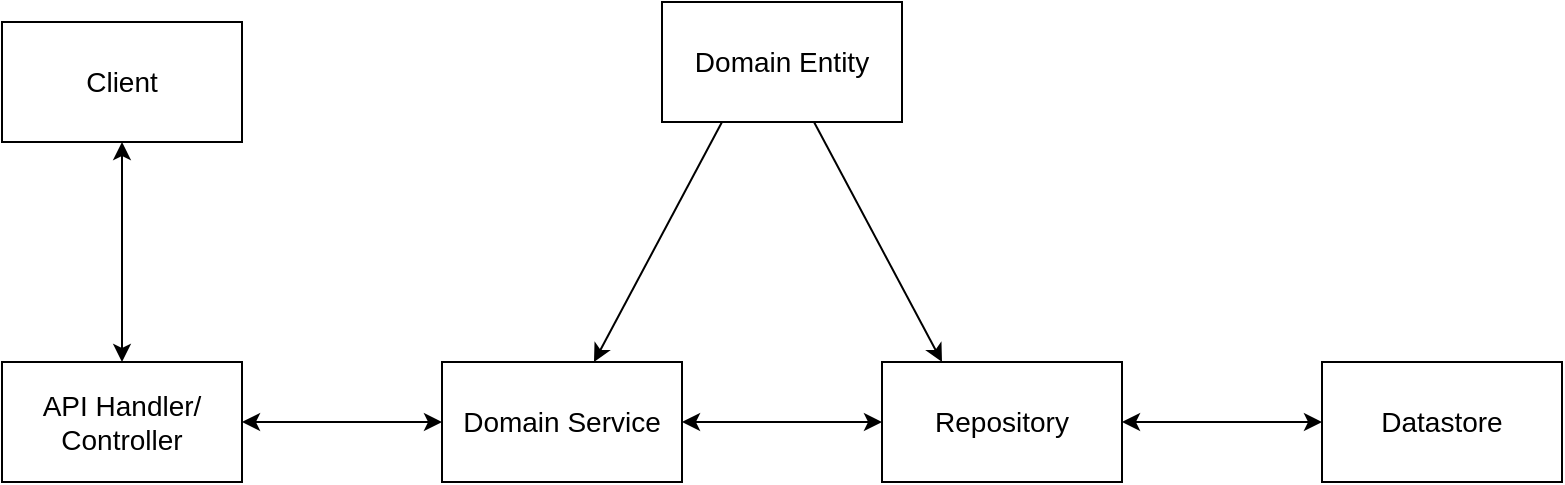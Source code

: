 <mxfile version="20.0.4" type="github">
  <diagram id="k93ECtrDF0TfITE5ERev" name="Page-1">
    <mxGraphModel dx="1298" dy="728" grid="1" gridSize="10" guides="1" tooltips="1" connect="1" arrows="1" fold="1" page="1" pageScale="1" pageWidth="850" pageHeight="1100" math="0" shadow="0">
      <root>
        <mxCell id="0" />
        <mxCell id="1" parent="0" />
        <mxCell id="BoFArVrPd_8SCMsX8ILs-5" style="edgeStyle=orthogonalEdgeStyle;rounded=0;orthogonalLoop=1;jettySize=auto;html=1;exitX=1;exitY=0.5;exitDx=0;exitDy=0;entryX=0;entryY=0.5;entryDx=0;entryDy=0;fontSize=14;startArrow=classic;startFill=1;" edge="1" parent="1" source="BoFArVrPd_8SCMsX8ILs-1" target="BoFArVrPd_8SCMsX8ILs-2">
          <mxGeometry relative="1" as="geometry" />
        </mxCell>
        <mxCell id="BoFArVrPd_8SCMsX8ILs-1" value="API Handler/&lt;br style=&quot;font-size: 14px;&quot;&gt;Controller" style="rounded=0;whiteSpace=wrap;html=1;fontSize=14;" vertex="1" parent="1">
          <mxGeometry x="120" y="280" width="120" height="60" as="geometry" />
        </mxCell>
        <mxCell id="BoFArVrPd_8SCMsX8ILs-6" style="edgeStyle=orthogonalEdgeStyle;rounded=0;orthogonalLoop=1;jettySize=auto;html=1;exitX=1;exitY=0.5;exitDx=0;exitDy=0;entryX=0;entryY=0.5;entryDx=0;entryDy=0;fontSize=14;startArrow=classic;startFill=1;" edge="1" parent="1" source="BoFArVrPd_8SCMsX8ILs-2" target="BoFArVrPd_8SCMsX8ILs-3">
          <mxGeometry relative="1" as="geometry" />
        </mxCell>
        <mxCell id="BoFArVrPd_8SCMsX8ILs-9" style="rounded=0;orthogonalLoop=1;jettySize=auto;html=1;entryX=0.25;entryY=1;entryDx=0;entryDy=0;fontSize=14;startArrow=classic;startFill=1;endArrow=none;endFill=0;" edge="1" parent="1" source="BoFArVrPd_8SCMsX8ILs-2" target="BoFArVrPd_8SCMsX8ILs-8">
          <mxGeometry relative="1" as="geometry" />
        </mxCell>
        <mxCell id="BoFArVrPd_8SCMsX8ILs-2" value="Domain Service" style="rounded=0;whiteSpace=wrap;html=1;fontSize=14;" vertex="1" parent="1">
          <mxGeometry x="340" y="280" width="120" height="60" as="geometry" />
        </mxCell>
        <mxCell id="BoFArVrPd_8SCMsX8ILs-7" style="edgeStyle=orthogonalEdgeStyle;rounded=0;orthogonalLoop=1;jettySize=auto;html=1;exitX=1;exitY=0.5;exitDx=0;exitDy=0;fontSize=14;startArrow=classic;startFill=1;" edge="1" parent="1" source="BoFArVrPd_8SCMsX8ILs-3" target="BoFArVrPd_8SCMsX8ILs-4">
          <mxGeometry relative="1" as="geometry" />
        </mxCell>
        <mxCell id="BoFArVrPd_8SCMsX8ILs-10" style="edgeStyle=none;rounded=0;orthogonalLoop=1;jettySize=auto;html=1;exitX=0.25;exitY=0;exitDx=0;exitDy=0;fontSize=14;startArrow=classic;startFill=1;endArrow=none;endFill=0;" edge="1" parent="1" source="BoFArVrPd_8SCMsX8ILs-3" target="BoFArVrPd_8SCMsX8ILs-8">
          <mxGeometry relative="1" as="geometry" />
        </mxCell>
        <mxCell id="BoFArVrPd_8SCMsX8ILs-3" value="Repository" style="rounded=0;whiteSpace=wrap;html=1;fontSize=14;" vertex="1" parent="1">
          <mxGeometry x="560" y="280" width="120" height="60" as="geometry" />
        </mxCell>
        <mxCell id="BoFArVrPd_8SCMsX8ILs-4" value="Datastore" style="rounded=0;whiteSpace=wrap;html=1;fontSize=14;" vertex="1" parent="1">
          <mxGeometry x="780" y="280" width="120" height="60" as="geometry" />
        </mxCell>
        <mxCell id="BoFArVrPd_8SCMsX8ILs-8" value="Domain Entity" style="rounded=0;whiteSpace=wrap;html=1;fontSize=14;" vertex="1" parent="1">
          <mxGeometry x="450" y="100" width="120" height="60" as="geometry" />
        </mxCell>
        <mxCell id="BoFArVrPd_8SCMsX8ILs-12" style="edgeStyle=none;rounded=0;orthogonalLoop=1;jettySize=auto;html=1;exitX=0.5;exitY=1;exitDx=0;exitDy=0;entryX=0.5;entryY=0;entryDx=0;entryDy=0;fontSize=14;startArrow=classic;startFill=1;endArrow=classic;endFill=1;" edge="1" parent="1" source="BoFArVrPd_8SCMsX8ILs-11" target="BoFArVrPd_8SCMsX8ILs-1">
          <mxGeometry relative="1" as="geometry" />
        </mxCell>
        <mxCell id="BoFArVrPd_8SCMsX8ILs-11" value="Client" style="rounded=0;whiteSpace=wrap;html=1;fontSize=14;" vertex="1" parent="1">
          <mxGeometry x="120" y="110" width="120" height="60" as="geometry" />
        </mxCell>
      </root>
    </mxGraphModel>
  </diagram>
</mxfile>
